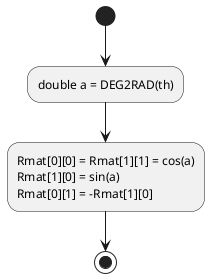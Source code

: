 @startuml

(*) --> "double a = DEG2RAD(th)"
--> "Rmat[0][0] = Rmat[1][1] = cos(a)\nRmat[1][0] = sin(a)\nRmat[0][1] = -Rmat[1][0]"
--> (*)

@enduml